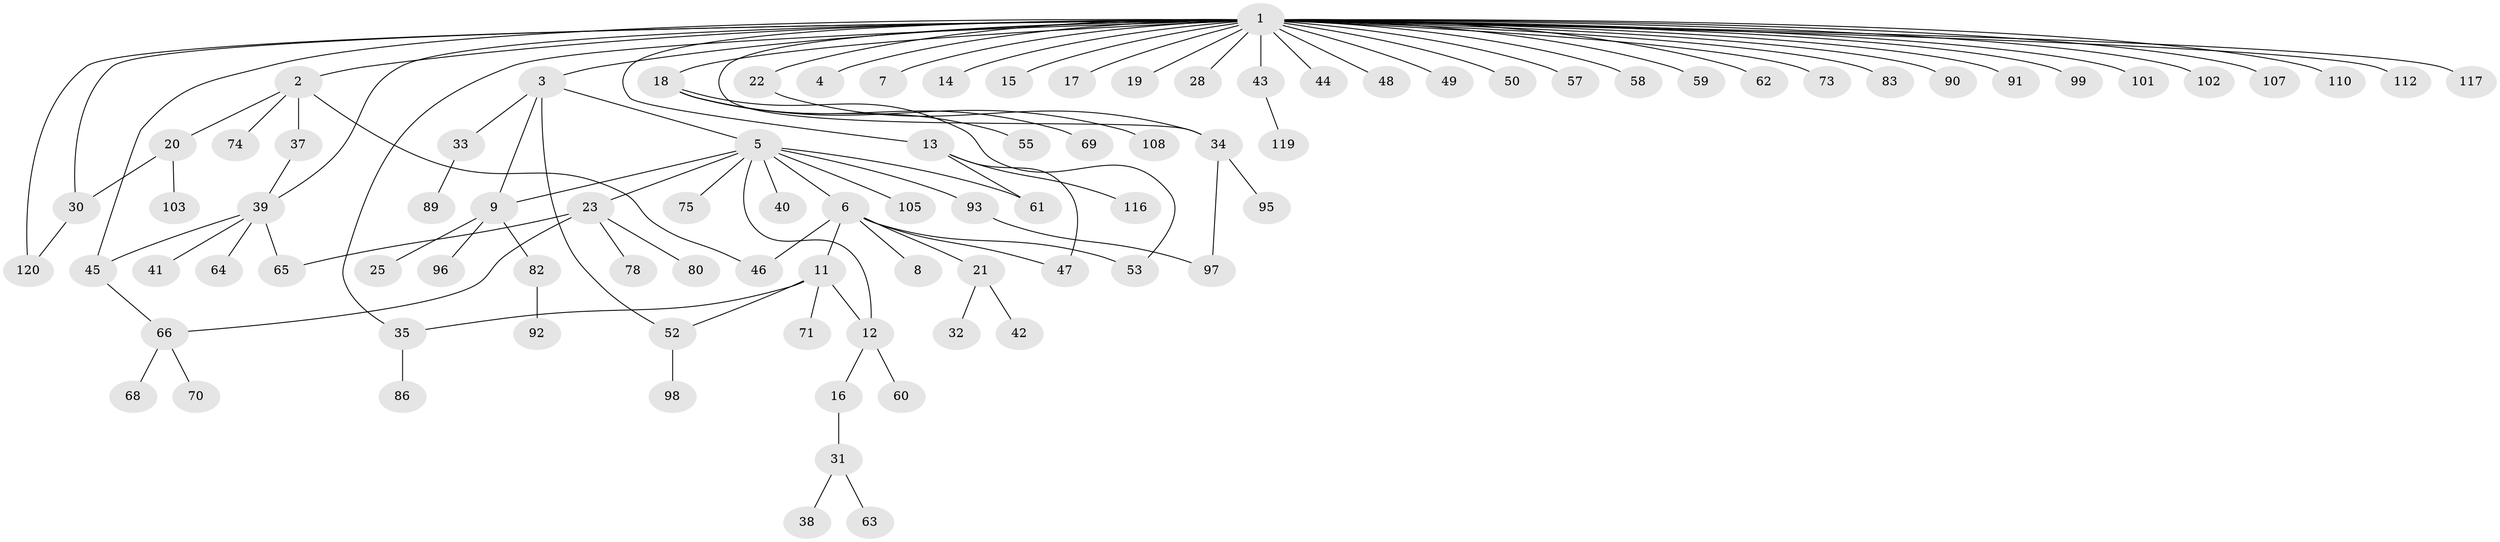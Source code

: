 // original degree distribution, {39: 0.008333333333333333, 5: 0.05, 6: 0.008333333333333333, 1: 0.5666666666666667, 11: 0.008333333333333333, 7: 0.016666666666666666, 4: 0.05, 2: 0.20833333333333334, 3: 0.08333333333333333}
// Generated by graph-tools (version 1.1) at 2025/41/03/06/25 10:41:47]
// undirected, 91 vertices, 106 edges
graph export_dot {
graph [start="1"]
  node [color=gray90,style=filled];
  1 [super="+100"];
  2 [super="+27"];
  3 [super="+10"];
  4;
  5 [super="+111"];
  6 [super="+26"];
  7;
  8;
  9 [super="+36"];
  11 [super="+67"];
  12;
  13 [super="+87"];
  14;
  15;
  16;
  17;
  18 [super="+24"];
  19;
  20 [super="+56"];
  21 [super="+29"];
  22 [super="+51"];
  23 [super="+104"];
  25 [super="+114"];
  28;
  30 [super="+106"];
  31 [super="+118"];
  32 [super="+81"];
  33 [super="+84"];
  34;
  35;
  37 [super="+113"];
  38;
  39 [super="+79"];
  40;
  41;
  42 [super="+54"];
  43 [super="+77"];
  44;
  45 [super="+109"];
  46;
  47;
  48 [super="+115"];
  49;
  50;
  52;
  53 [super="+88"];
  55;
  57;
  58;
  59;
  60;
  61 [super="+76"];
  62;
  63;
  64;
  65 [super="+72"];
  66 [super="+85"];
  68;
  69;
  70;
  71;
  73;
  74;
  75;
  78;
  80;
  82;
  83;
  86;
  89 [super="+94"];
  90;
  91;
  92;
  93;
  95;
  96;
  97;
  98;
  99;
  101;
  102;
  103;
  105;
  107;
  108;
  110;
  112;
  116;
  117;
  119;
  120;
  1 -- 2;
  1 -- 3;
  1 -- 4;
  1 -- 7;
  1 -- 13;
  1 -- 14;
  1 -- 15;
  1 -- 17;
  1 -- 18;
  1 -- 19;
  1 -- 22;
  1 -- 28;
  1 -- 30 [weight=2];
  1 -- 34;
  1 -- 35;
  1 -- 39;
  1 -- 43;
  1 -- 44;
  1 -- 45;
  1 -- 48;
  1 -- 49;
  1 -- 50;
  1 -- 57;
  1 -- 58;
  1 -- 59;
  1 -- 62;
  1 -- 73;
  1 -- 83;
  1 -- 90;
  1 -- 91;
  1 -- 99;
  1 -- 101;
  1 -- 102;
  1 -- 107;
  1 -- 112;
  1 -- 117;
  1 -- 120;
  1 -- 110;
  2 -- 20;
  2 -- 37;
  2 -- 46;
  2 -- 74;
  3 -- 5;
  3 -- 33;
  3 -- 52;
  3 -- 9;
  5 -- 6;
  5 -- 9;
  5 -- 12;
  5 -- 23;
  5 -- 40;
  5 -- 75;
  5 -- 93;
  5 -- 105;
  5 -- 61;
  6 -- 8;
  6 -- 11;
  6 -- 21;
  6 -- 46;
  6 -- 47;
  6 -- 53;
  9 -- 25;
  9 -- 82;
  9 -- 96;
  11 -- 12;
  11 -- 71;
  11 -- 35;
  11 -- 52;
  12 -- 16;
  12 -- 60;
  13 -- 47;
  13 -- 61;
  13 -- 116;
  16 -- 31;
  18 -- 53;
  18 -- 55;
  18 -- 69;
  18 -- 108;
  20 -- 103;
  20 -- 30;
  21 -- 32;
  21 -- 42;
  22 -- 34;
  23 -- 78;
  23 -- 80;
  23 -- 65;
  23 -- 66;
  30 -- 120;
  31 -- 38;
  31 -- 63;
  33 -- 89;
  34 -- 95;
  34 -- 97;
  35 -- 86;
  37 -- 39;
  39 -- 41;
  39 -- 45;
  39 -- 64;
  39 -- 65;
  43 -- 119;
  45 -- 66;
  52 -- 98;
  66 -- 68;
  66 -- 70;
  82 -- 92;
  93 -- 97;
}
